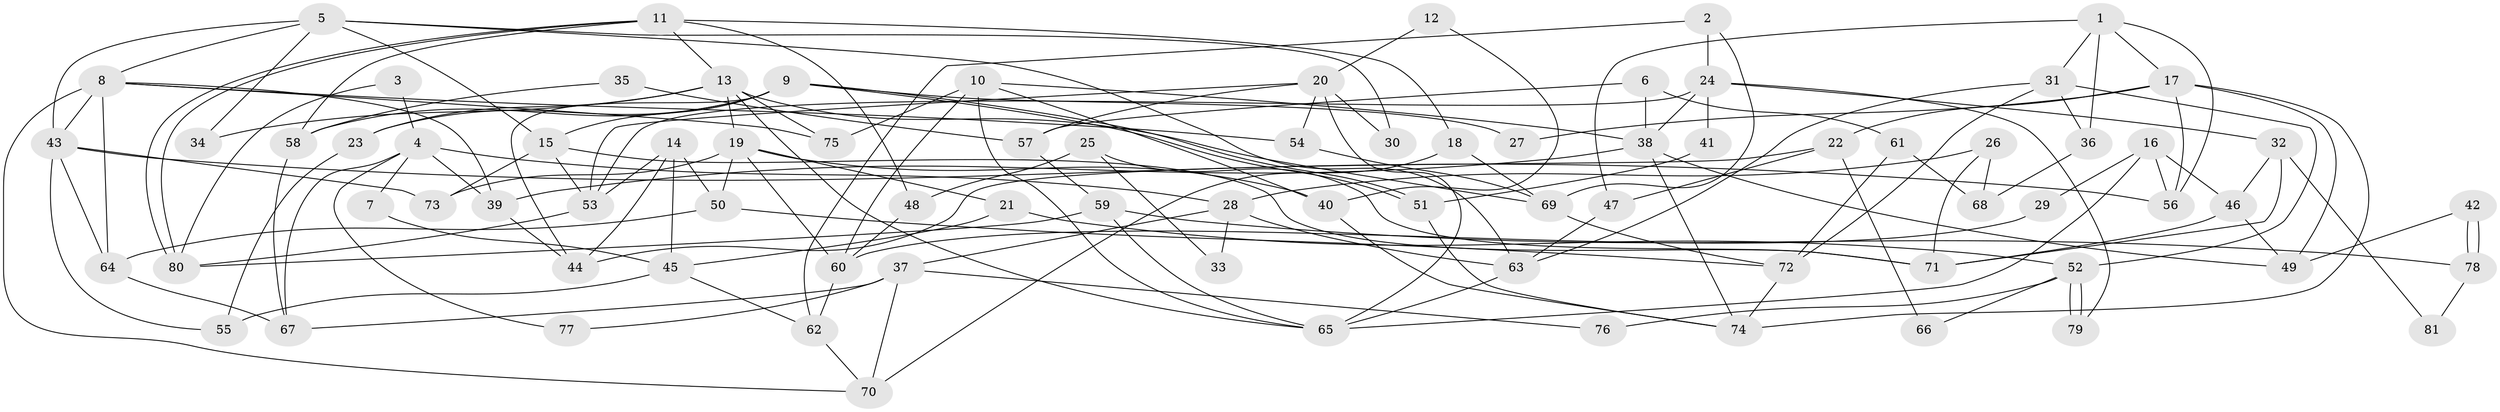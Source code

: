 // coarse degree distribution, {6: 0.16666666666666666, 3: 0.2222222222222222, 2: 0.16666666666666666, 8: 0.07407407407407407, 9: 0.018518518518518517, 7: 0.09259259259259259, 4: 0.12962962962962962, 11: 0.018518518518518517, 10: 0.018518518518518517, 5: 0.09259259259259259}
// Generated by graph-tools (version 1.1) at 2025/24/03/03/25 07:24:04]
// undirected, 81 vertices, 162 edges
graph export_dot {
graph [start="1"]
  node [color=gray90,style=filled];
  1;
  2;
  3;
  4;
  5;
  6;
  7;
  8;
  9;
  10;
  11;
  12;
  13;
  14;
  15;
  16;
  17;
  18;
  19;
  20;
  21;
  22;
  23;
  24;
  25;
  26;
  27;
  28;
  29;
  30;
  31;
  32;
  33;
  34;
  35;
  36;
  37;
  38;
  39;
  40;
  41;
  42;
  43;
  44;
  45;
  46;
  47;
  48;
  49;
  50;
  51;
  52;
  53;
  54;
  55;
  56;
  57;
  58;
  59;
  60;
  61;
  62;
  63;
  64;
  65;
  66;
  67;
  68;
  69;
  70;
  71;
  72;
  73;
  74;
  75;
  76;
  77;
  78;
  79;
  80;
  81;
  1 -- 56;
  1 -- 31;
  1 -- 17;
  1 -- 36;
  1 -- 47;
  2 -- 24;
  2 -- 69;
  2 -- 62;
  3 -- 80;
  3 -- 4;
  4 -- 39;
  4 -- 67;
  4 -- 7;
  4 -- 28;
  4 -- 77;
  5 -- 15;
  5 -- 43;
  5 -- 8;
  5 -- 30;
  5 -- 34;
  5 -- 63;
  6 -- 61;
  6 -- 57;
  6 -- 38;
  7 -- 45;
  8 -- 43;
  8 -- 39;
  8 -- 54;
  8 -- 64;
  8 -- 70;
  8 -- 75;
  9 -- 51;
  9 -- 51;
  9 -- 58;
  9 -- 15;
  9 -- 23;
  9 -- 27;
  9 -- 44;
  10 -- 65;
  10 -- 40;
  10 -- 38;
  10 -- 60;
  10 -- 75;
  11 -- 18;
  11 -- 80;
  11 -- 80;
  11 -- 13;
  11 -- 48;
  11 -- 58;
  12 -- 40;
  12 -- 20;
  13 -- 75;
  13 -- 19;
  13 -- 23;
  13 -- 34;
  13 -- 65;
  13 -- 69;
  14 -- 44;
  14 -- 50;
  14 -- 45;
  14 -- 53;
  15 -- 73;
  15 -- 53;
  15 -- 71;
  16 -- 46;
  16 -- 65;
  16 -- 29;
  16 -- 56;
  17 -- 74;
  17 -- 22;
  17 -- 27;
  17 -- 49;
  17 -- 56;
  18 -- 69;
  18 -- 70;
  19 -- 50;
  19 -- 21;
  19 -- 40;
  19 -- 60;
  19 -- 73;
  20 -- 65;
  20 -- 53;
  20 -- 30;
  20 -- 54;
  20 -- 57;
  21 -- 45;
  21 -- 52;
  22 -- 44;
  22 -- 47;
  22 -- 66;
  23 -- 55;
  24 -- 53;
  24 -- 38;
  24 -- 32;
  24 -- 41;
  24 -- 79;
  25 -- 48;
  25 -- 71;
  25 -- 33;
  26 -- 71;
  26 -- 28;
  26 -- 68;
  28 -- 63;
  28 -- 33;
  28 -- 37;
  29 -- 60;
  31 -- 63;
  31 -- 52;
  31 -- 36;
  31 -- 72;
  32 -- 46;
  32 -- 71;
  32 -- 81;
  35 -- 58;
  35 -- 57;
  36 -- 68;
  37 -- 70;
  37 -- 67;
  37 -- 76;
  37 -- 77;
  38 -- 39;
  38 -- 49;
  38 -- 74;
  39 -- 44;
  40 -- 74;
  41 -- 51;
  42 -- 49;
  42 -- 78;
  42 -- 78;
  43 -- 55;
  43 -- 56;
  43 -- 64;
  43 -- 73;
  45 -- 62;
  45 -- 55;
  46 -- 71;
  46 -- 49;
  47 -- 63;
  48 -- 60;
  50 -- 64;
  50 -- 72;
  51 -- 74;
  52 -- 79;
  52 -- 79;
  52 -- 66;
  52 -- 76;
  53 -- 80;
  54 -- 69;
  57 -- 59;
  58 -- 67;
  59 -- 65;
  59 -- 80;
  59 -- 78;
  60 -- 62;
  61 -- 72;
  61 -- 68;
  62 -- 70;
  63 -- 65;
  64 -- 67;
  69 -- 72;
  72 -- 74;
  78 -- 81;
}
